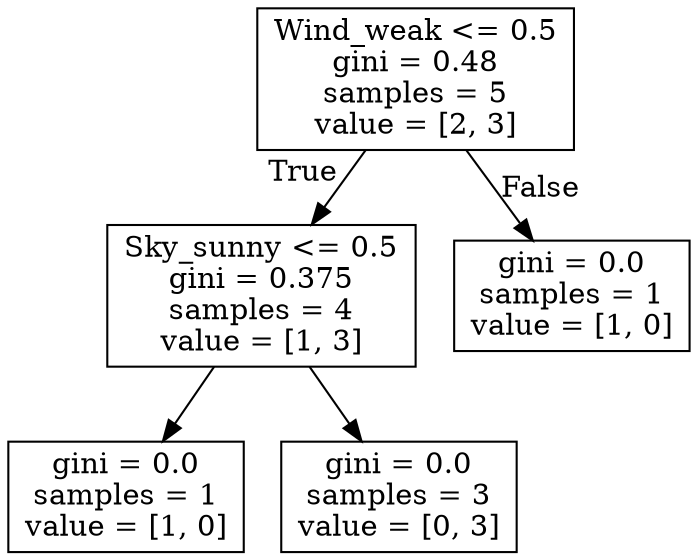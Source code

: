 digraph Tree {
node [shape=box] ;
0 [label="Wind_weak <= 0.5\ngini = 0.48\nsamples = 5\nvalue = [2, 3]"] ;
1 [label="Sky_sunny <= 0.5\ngini = 0.375\nsamples = 4\nvalue = [1, 3]"] ;
0 -> 1 [labeldistance=2.5, labelangle=45, headlabel="True"] ;
2 [label="gini = 0.0\nsamples = 1\nvalue = [1, 0]"] ;
1 -> 2 ;
3 [label="gini = 0.0\nsamples = 3\nvalue = [0, 3]"] ;
1 -> 3 ;
4 [label="gini = 0.0\nsamples = 1\nvalue = [1, 0]"] ;
0 -> 4 [labeldistance=2.5, labelangle=-45, headlabel="False"] ;
}